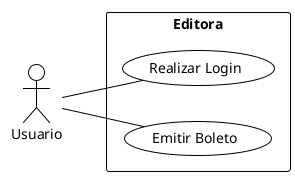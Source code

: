 @startuml
!theme plain
left to right direction

actor Usuario
' actor Administrador

rectangle "Editora" {
    Usuario -- (Realizar Login)
    Usuario -- (Emitir Boleto)
    ' Usuario -- (Atualizar Perfil)
    ' Administrador -- (Gerenciar Usuários)
    ' Administrador -- (Visualizar Relatórios)
    ' (Gerenciar Usuários) .> (Realizar Login) : <<include>>
}

@enduml